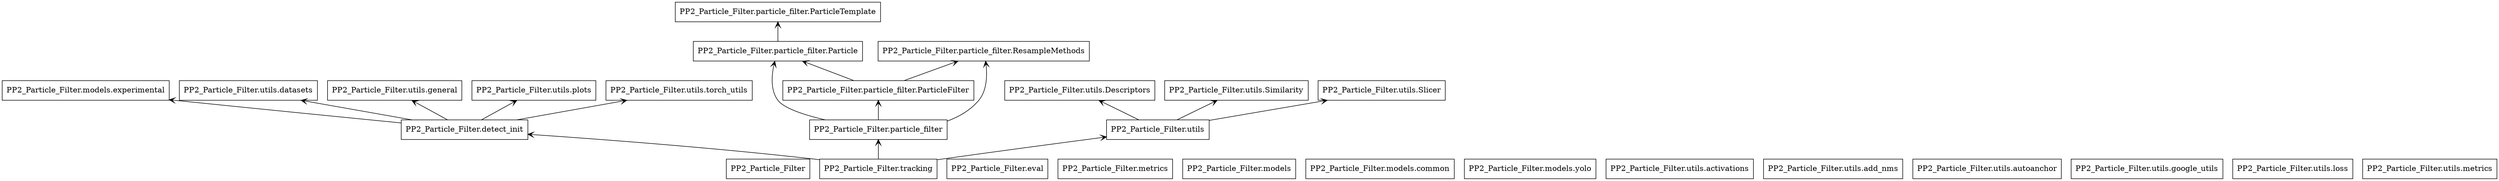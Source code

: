 digraph "packages" {
rankdir=BT
charset="utf-8"
"PP2_Particle_Filter" [color="black", label="PP2_Particle_Filter", shape="box", style="solid"];
"PP2_Particle_Filter.detect_init" [color="black", label="PP2_Particle_Filter.detect_init", shape="box", style="solid"];
"PP2_Particle_Filter.eval" [color="black", label="PP2_Particle_Filter.eval", shape="box", style="solid"];
"PP2_Particle_Filter.metrics" [color="black", label="PP2_Particle_Filter.metrics", shape="box", style="solid"];
"PP2_Particle_Filter.models" [color="black", label="PP2_Particle_Filter.models", shape="box", style="solid"];
"PP2_Particle_Filter.models.common" [color="black", label="PP2_Particle_Filter.models.common", shape="box", style="solid"];
"PP2_Particle_Filter.models.experimental" [color="black", label="PP2_Particle_Filter.models.experimental", shape="box", style="solid"];
"PP2_Particle_Filter.models.yolo" [color="black", label="PP2_Particle_Filter.models.yolo", shape="box", style="solid"];
"PP2_Particle_Filter.particle_filter" [color="black", label="PP2_Particle_Filter.particle_filter", shape="box", style="solid"];
"PP2_Particle_Filter.particle_filter.Particle" [color="black", label="PP2_Particle_Filter.particle_filter.Particle", shape="box", style="solid"];
"PP2_Particle_Filter.particle_filter.ParticleFilter" [color="black", label="PP2_Particle_Filter.particle_filter.ParticleFilter", shape="box", style="solid"];
"PP2_Particle_Filter.particle_filter.ParticleTemplate" [color="black", label="PP2_Particle_Filter.particle_filter.ParticleTemplate", shape="box", style="solid"];
"PP2_Particle_Filter.particle_filter.ResampleMethods" [color="black", label="PP2_Particle_Filter.particle_filter.ResampleMethods", shape="box", style="solid"];
"PP2_Particle_Filter.tracking" [color="black", label="PP2_Particle_Filter.tracking", shape="box", style="solid"];
"PP2_Particle_Filter.utils" [color="black", label="PP2_Particle_Filter.utils", shape="box", style="solid"];
"PP2_Particle_Filter.utils.Descriptors" [color="black", label="PP2_Particle_Filter.utils.Descriptors", shape="box", style="solid"];
"PP2_Particle_Filter.utils.Similarity" [color="black", label="PP2_Particle_Filter.utils.Similarity", shape="box", style="solid"];
"PP2_Particle_Filter.utils.Slicer" [color="black", label="PP2_Particle_Filter.utils.Slicer", shape="box", style="solid"];
"PP2_Particle_Filter.utils.activations" [color="black", label="PP2_Particle_Filter.utils.activations", shape="box", style="solid"];
"PP2_Particle_Filter.utils.add_nms" [color="black", label="PP2_Particle_Filter.utils.add_nms", shape="box", style="solid"];
"PP2_Particle_Filter.utils.autoanchor" [color="black", label="PP2_Particle_Filter.utils.autoanchor", shape="box", style="solid"];
"PP2_Particle_Filter.utils.datasets" [color="black", label="PP2_Particle_Filter.utils.datasets", shape="box", style="solid"];
"PP2_Particle_Filter.utils.general" [color="black", label="PP2_Particle_Filter.utils.general", shape="box", style="solid"];
"PP2_Particle_Filter.utils.google_utils" [color="black", label="PP2_Particle_Filter.utils.google_utils", shape="box", style="solid"];
"PP2_Particle_Filter.utils.loss" [color="black", label="PP2_Particle_Filter.utils.loss", shape="box", style="solid"];
"PP2_Particle_Filter.utils.metrics" [color="black", label="PP2_Particle_Filter.utils.metrics", shape="box", style="solid"];
"PP2_Particle_Filter.utils.plots" [color="black", label="PP2_Particle_Filter.utils.plots", shape="box", style="solid"];
"PP2_Particle_Filter.utils.torch_utils" [color="black", label="PP2_Particle_Filter.utils.torch_utils", shape="box", style="solid"];
"PP2_Particle_Filter.detect_init" -> "PP2_Particle_Filter.models.experimental" [arrowhead="open", arrowtail="none"];
"PP2_Particle_Filter.detect_init" -> "PP2_Particle_Filter.utils.datasets" [arrowhead="open", arrowtail="none"];
"PP2_Particle_Filter.detect_init" -> "PP2_Particle_Filter.utils.general" [arrowhead="open", arrowtail="none"];
"PP2_Particle_Filter.detect_init" -> "PP2_Particle_Filter.utils.plots" [arrowhead="open", arrowtail="none"];
"PP2_Particle_Filter.detect_init" -> "PP2_Particle_Filter.utils.torch_utils" [arrowhead="open", arrowtail="none"];
"PP2_Particle_Filter.particle_filter" -> "PP2_Particle_Filter.particle_filter.Particle" [arrowhead="open", arrowtail="none"];
"PP2_Particle_Filter.particle_filter" -> "PP2_Particle_Filter.particle_filter.ParticleFilter" [arrowhead="open", arrowtail="none"];
"PP2_Particle_Filter.particle_filter" -> "PP2_Particle_Filter.particle_filter.ResampleMethods" [arrowhead="open", arrowtail="none"];
"PP2_Particle_Filter.particle_filter.Particle" -> "PP2_Particle_Filter.particle_filter.ParticleTemplate" [arrowhead="open", arrowtail="none"];
"PP2_Particle_Filter.particle_filter.ParticleFilter" -> "PP2_Particle_Filter.particle_filter.Particle" [arrowhead="open", arrowtail="none"];
"PP2_Particle_Filter.particle_filter.ParticleFilter" -> "PP2_Particle_Filter.particle_filter.ResampleMethods" [arrowhead="open", arrowtail="none"];
"PP2_Particle_Filter.tracking" -> "PP2_Particle_Filter.detect_init" [arrowhead="open", arrowtail="none"];
"PP2_Particle_Filter.tracking" -> "PP2_Particle_Filter.particle_filter" [arrowhead="open", arrowtail="none"];
"PP2_Particle_Filter.tracking" -> "PP2_Particle_Filter.utils" [arrowhead="open", arrowtail="none"];
"PP2_Particle_Filter.utils" -> "PP2_Particle_Filter.utils.Descriptors" [arrowhead="open", arrowtail="none"];
"PP2_Particle_Filter.utils" -> "PP2_Particle_Filter.utils.Similarity" [arrowhead="open", arrowtail="none"];
"PP2_Particle_Filter.utils" -> "PP2_Particle_Filter.utils.Slicer" [arrowhead="open", arrowtail="none"];
}
